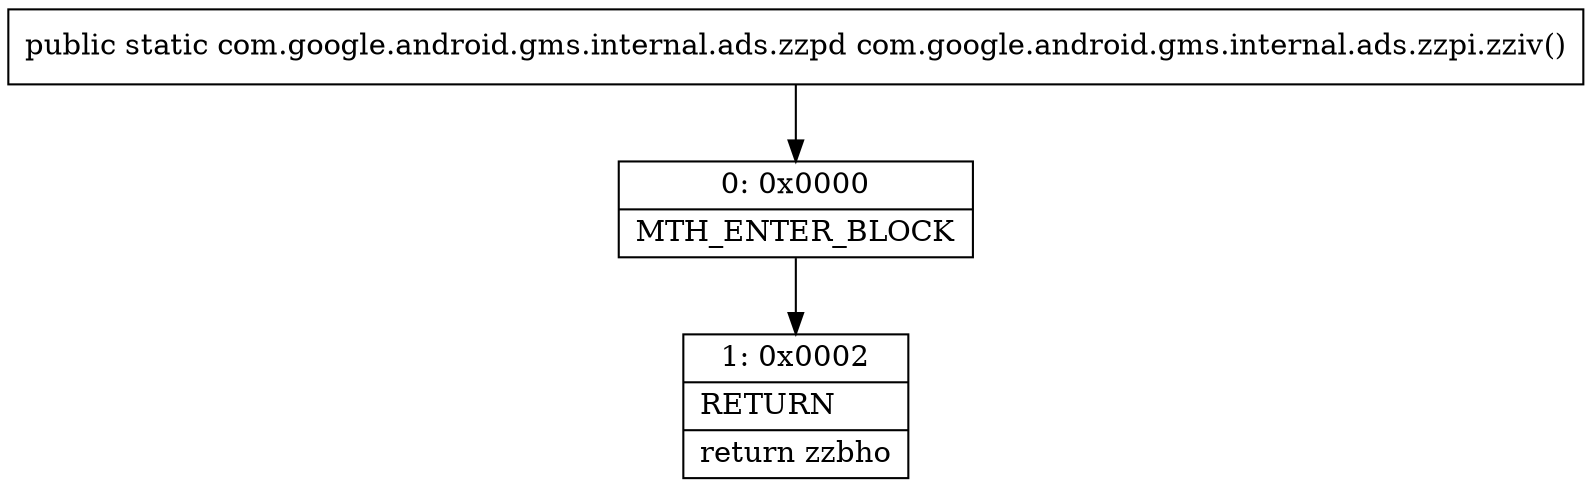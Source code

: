 digraph "CFG forcom.google.android.gms.internal.ads.zzpi.zziv()Lcom\/google\/android\/gms\/internal\/ads\/zzpd;" {
Node_0 [shape=record,label="{0\:\ 0x0000|MTH_ENTER_BLOCK\l}"];
Node_1 [shape=record,label="{1\:\ 0x0002|RETURN\l|return zzbho\l}"];
MethodNode[shape=record,label="{public static com.google.android.gms.internal.ads.zzpd com.google.android.gms.internal.ads.zzpi.zziv() }"];
MethodNode -> Node_0;
Node_0 -> Node_1;
}


